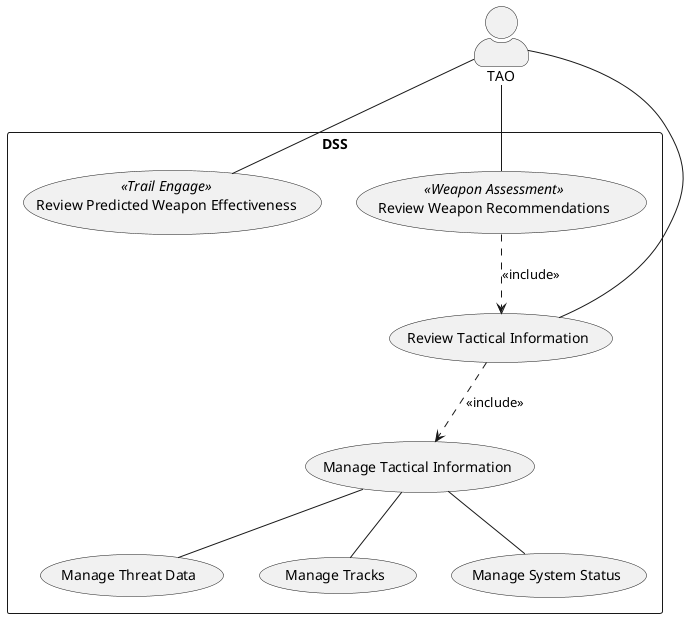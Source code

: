 ' Use Option/Alt-D to Preview Diagrams

@startuml
skinparam actorStyle awesome

actor TAO

rectangle DSS {
    
    (Review Predicted Weapon Effectiveness) as (UC1) <<Trail Engage>>
    (Review Tactical Information) as (UC2)
    (Review Weapon Recommendations) as (UC3) <<Weapon Assessment>>
    
    TAO -- UC1
    TAO -- UC2
    TAO -- UC3

    (Manage Tactical Information) as (UC4)
    (Manage Threat Data) as (UC5)
    (Manage Tracks) as (UC6)
    (Manage System Status) as (UC7)

    UC4 -- UC5
    UC4 -- UC6
    UC4 -- UC7

    UC2 ..> UC4 : <<include>>
    UC3 ..> UC2 : <<include>>
}

@enduml

@startuml
actor Actor as TAO

actor -> DSS_UI: Review Tactical Information
DSS-UI

@enduml